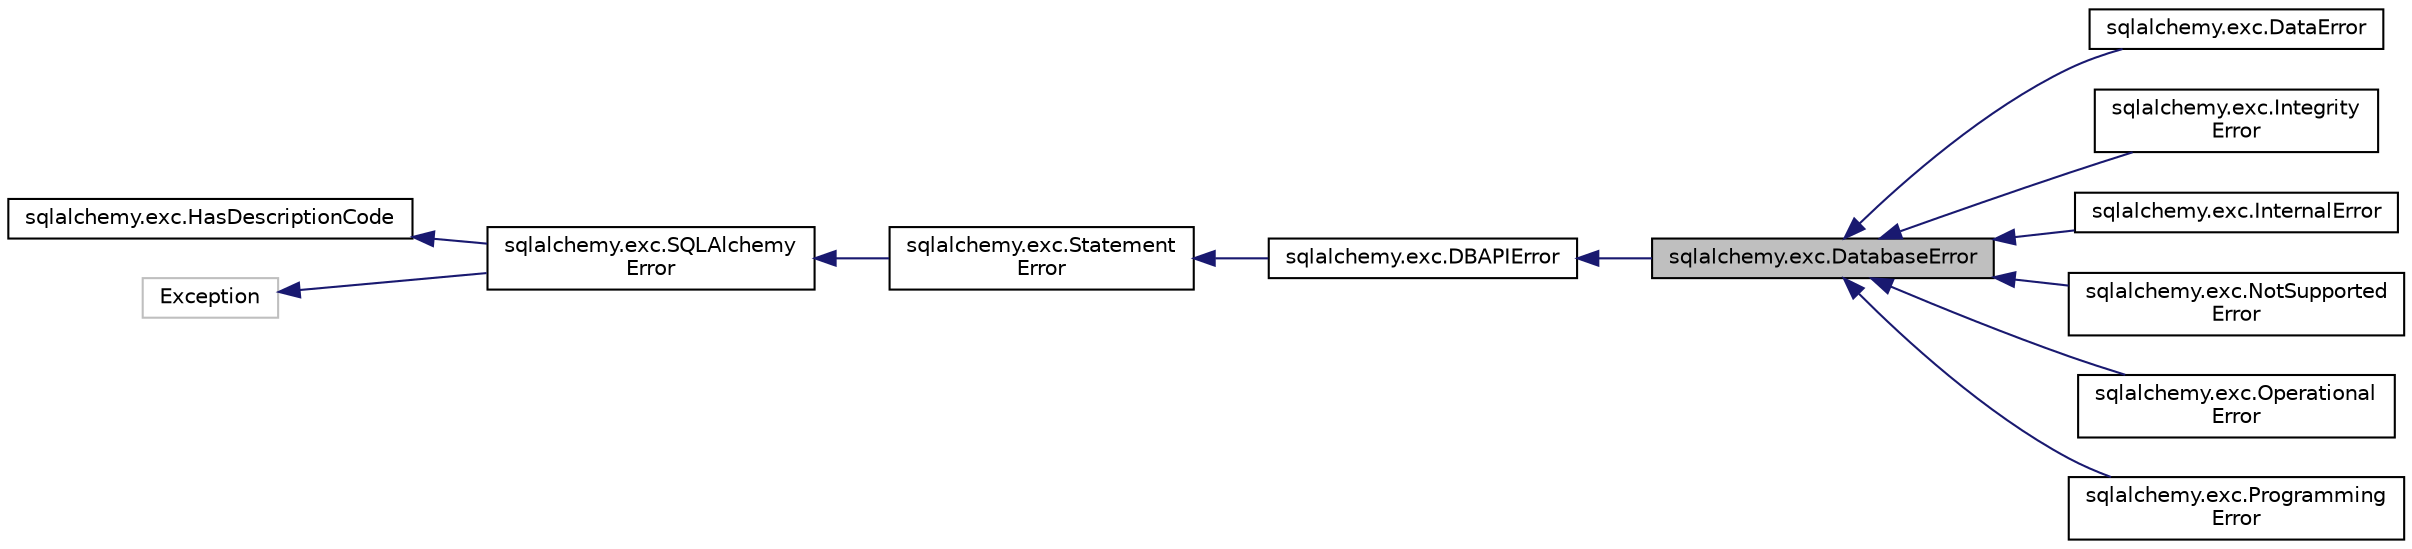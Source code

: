 digraph "sqlalchemy.exc.DatabaseError"
{
 // LATEX_PDF_SIZE
  edge [fontname="Helvetica",fontsize="10",labelfontname="Helvetica",labelfontsize="10"];
  node [fontname="Helvetica",fontsize="10",shape=record];
  rankdir="LR";
  Node1 [label="sqlalchemy.exc.DatabaseError",height=0.2,width=0.4,color="black", fillcolor="grey75", style="filled", fontcolor="black",tooltip=" "];
  Node2 -> Node1 [dir="back",color="midnightblue",fontsize="10",style="solid",fontname="Helvetica"];
  Node2 [label="sqlalchemy.exc.DBAPIError",height=0.2,width=0.4,color="black", fillcolor="white", style="filled",URL="$classsqlalchemy_1_1exc_1_1DBAPIError.html",tooltip=" "];
  Node3 -> Node2 [dir="back",color="midnightblue",fontsize="10",style="solid",fontname="Helvetica"];
  Node3 [label="sqlalchemy.exc.Statement\lError",height=0.2,width=0.4,color="black", fillcolor="white", style="filled",URL="$classsqlalchemy_1_1exc_1_1StatementError.html",tooltip=" "];
  Node4 -> Node3 [dir="back",color="midnightblue",fontsize="10",style="solid",fontname="Helvetica"];
  Node4 [label="sqlalchemy.exc.SQLAlchemy\lError",height=0.2,width=0.4,color="black", fillcolor="white", style="filled",URL="$classsqlalchemy_1_1exc_1_1SQLAlchemyError.html",tooltip=" "];
  Node5 -> Node4 [dir="back",color="midnightblue",fontsize="10",style="solid",fontname="Helvetica"];
  Node5 [label="sqlalchemy.exc.HasDescriptionCode",height=0.2,width=0.4,color="black", fillcolor="white", style="filled",URL="$classsqlalchemy_1_1exc_1_1HasDescriptionCode.html",tooltip=" "];
  Node6 -> Node4 [dir="back",color="midnightblue",fontsize="10",style="solid",fontname="Helvetica"];
  Node6 [label="Exception",height=0.2,width=0.4,color="grey75", fillcolor="white", style="filled",tooltip=" "];
  Node1 -> Node7 [dir="back",color="midnightblue",fontsize="10",style="solid",fontname="Helvetica"];
  Node7 [label="sqlalchemy.exc.DataError",height=0.2,width=0.4,color="black", fillcolor="white", style="filled",URL="$classsqlalchemy_1_1exc_1_1DataError.html",tooltip=" "];
  Node1 -> Node8 [dir="back",color="midnightblue",fontsize="10",style="solid",fontname="Helvetica"];
  Node8 [label="sqlalchemy.exc.Integrity\lError",height=0.2,width=0.4,color="black", fillcolor="white", style="filled",URL="$classsqlalchemy_1_1exc_1_1IntegrityError.html",tooltip=" "];
  Node1 -> Node9 [dir="back",color="midnightblue",fontsize="10",style="solid",fontname="Helvetica"];
  Node9 [label="sqlalchemy.exc.InternalError",height=0.2,width=0.4,color="black", fillcolor="white", style="filled",URL="$classsqlalchemy_1_1exc_1_1InternalError.html",tooltip=" "];
  Node1 -> Node10 [dir="back",color="midnightblue",fontsize="10",style="solid",fontname="Helvetica"];
  Node10 [label="sqlalchemy.exc.NotSupported\lError",height=0.2,width=0.4,color="black", fillcolor="white", style="filled",URL="$classsqlalchemy_1_1exc_1_1NotSupportedError.html",tooltip=" "];
  Node1 -> Node11 [dir="back",color="midnightblue",fontsize="10",style="solid",fontname="Helvetica"];
  Node11 [label="sqlalchemy.exc.Operational\lError",height=0.2,width=0.4,color="black", fillcolor="white", style="filled",URL="$classsqlalchemy_1_1exc_1_1OperationalError.html",tooltip=" "];
  Node1 -> Node12 [dir="back",color="midnightblue",fontsize="10",style="solid",fontname="Helvetica"];
  Node12 [label="sqlalchemy.exc.Programming\lError",height=0.2,width=0.4,color="black", fillcolor="white", style="filled",URL="$classsqlalchemy_1_1exc_1_1ProgrammingError.html",tooltip=" "];
}
